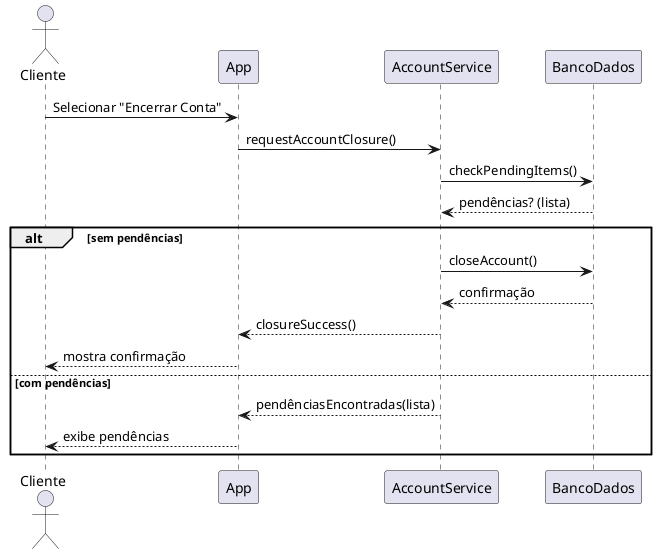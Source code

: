 @startuml Encerrar_Conta
actor Cliente
participant App
participant AccountService
participant BancoDados
Cliente -> App: Selecionar "Encerrar Conta"
App -> AccountService: requestAccountClosure()
AccountService -> BancoDados: checkPendingItems()
BancoDados --> AccountService: pendências? (lista)
alt sem pendências
  AccountService -> BancoDados: closeAccount()
  BancoDados --> AccountService: confirmação
  AccountService --> App: closureSuccess()
  App --> Cliente: mostra confirmação
else com pendências
  AccountService --> App: pendênciasEncontradas(lista)
  App --> Cliente: exibe pendências
end
@enduml